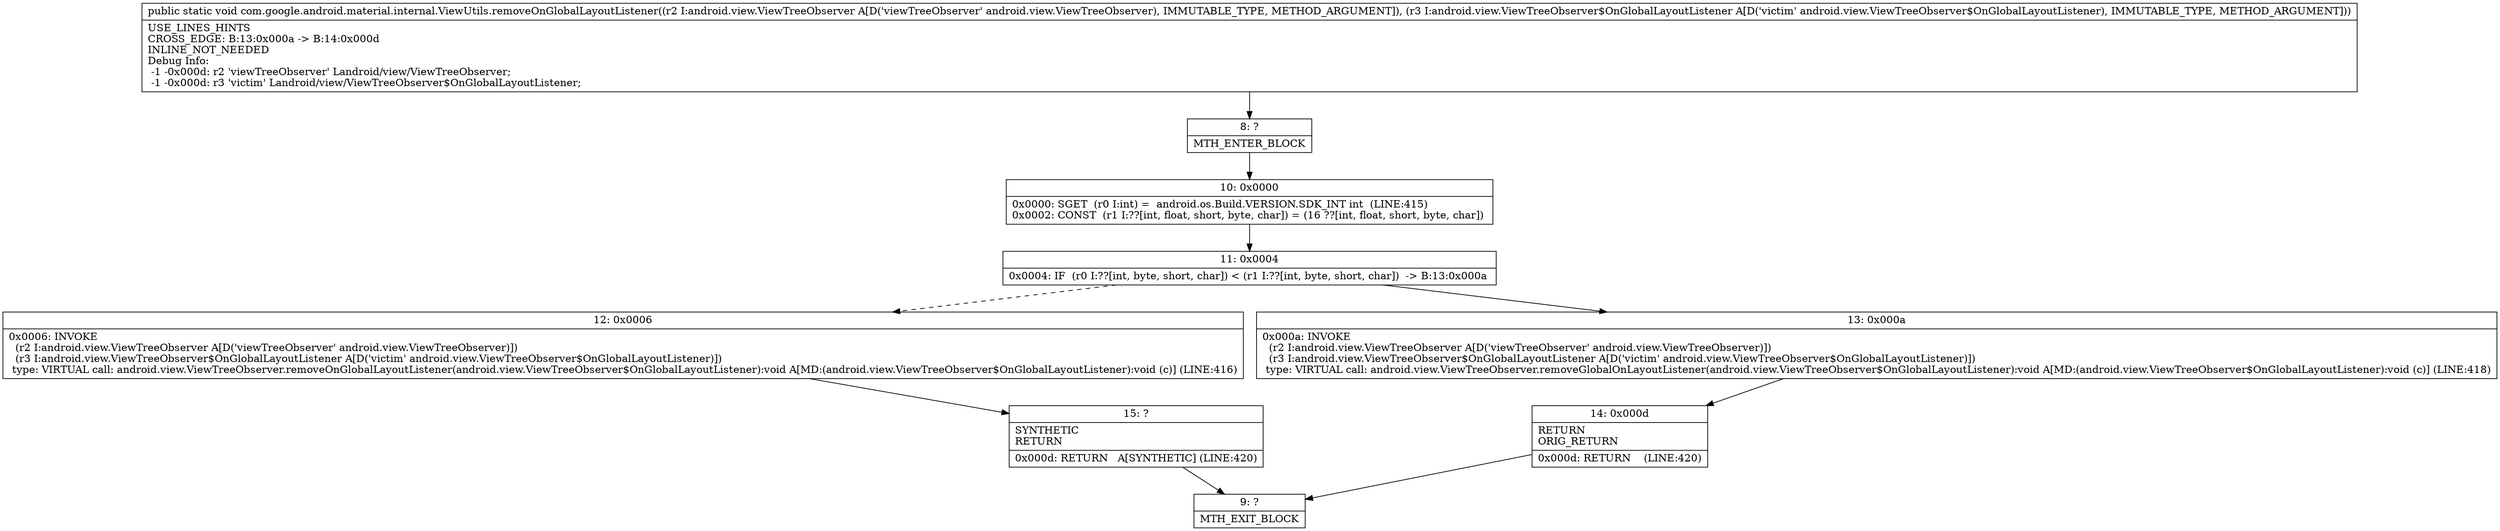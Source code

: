 digraph "CFG forcom.google.android.material.internal.ViewUtils.removeOnGlobalLayoutListener(Landroid\/view\/ViewTreeObserver;Landroid\/view\/ViewTreeObserver$OnGlobalLayoutListener;)V" {
Node_8 [shape=record,label="{8\:\ ?|MTH_ENTER_BLOCK\l}"];
Node_10 [shape=record,label="{10\:\ 0x0000|0x0000: SGET  (r0 I:int) =  android.os.Build.VERSION.SDK_INT int  (LINE:415)\l0x0002: CONST  (r1 I:??[int, float, short, byte, char]) = (16 ??[int, float, short, byte, char]) \l}"];
Node_11 [shape=record,label="{11\:\ 0x0004|0x0004: IF  (r0 I:??[int, byte, short, char]) \< (r1 I:??[int, byte, short, char])  \-\> B:13:0x000a \l}"];
Node_12 [shape=record,label="{12\:\ 0x0006|0x0006: INVOKE  \l  (r2 I:android.view.ViewTreeObserver A[D('viewTreeObserver' android.view.ViewTreeObserver)])\l  (r3 I:android.view.ViewTreeObserver$OnGlobalLayoutListener A[D('victim' android.view.ViewTreeObserver$OnGlobalLayoutListener)])\l type: VIRTUAL call: android.view.ViewTreeObserver.removeOnGlobalLayoutListener(android.view.ViewTreeObserver$OnGlobalLayoutListener):void A[MD:(android.view.ViewTreeObserver$OnGlobalLayoutListener):void (c)] (LINE:416)\l}"];
Node_15 [shape=record,label="{15\:\ ?|SYNTHETIC\lRETURN\l|0x000d: RETURN   A[SYNTHETIC] (LINE:420)\l}"];
Node_9 [shape=record,label="{9\:\ ?|MTH_EXIT_BLOCK\l}"];
Node_13 [shape=record,label="{13\:\ 0x000a|0x000a: INVOKE  \l  (r2 I:android.view.ViewTreeObserver A[D('viewTreeObserver' android.view.ViewTreeObserver)])\l  (r3 I:android.view.ViewTreeObserver$OnGlobalLayoutListener A[D('victim' android.view.ViewTreeObserver$OnGlobalLayoutListener)])\l type: VIRTUAL call: android.view.ViewTreeObserver.removeGlobalOnLayoutListener(android.view.ViewTreeObserver$OnGlobalLayoutListener):void A[MD:(android.view.ViewTreeObserver$OnGlobalLayoutListener):void (c)] (LINE:418)\l}"];
Node_14 [shape=record,label="{14\:\ 0x000d|RETURN\lORIG_RETURN\l|0x000d: RETURN    (LINE:420)\l}"];
MethodNode[shape=record,label="{public static void com.google.android.material.internal.ViewUtils.removeOnGlobalLayoutListener((r2 I:android.view.ViewTreeObserver A[D('viewTreeObserver' android.view.ViewTreeObserver), IMMUTABLE_TYPE, METHOD_ARGUMENT]), (r3 I:android.view.ViewTreeObserver$OnGlobalLayoutListener A[D('victim' android.view.ViewTreeObserver$OnGlobalLayoutListener), IMMUTABLE_TYPE, METHOD_ARGUMENT]))  | USE_LINES_HINTS\lCROSS_EDGE: B:13:0x000a \-\> B:14:0x000d\lINLINE_NOT_NEEDED\lDebug Info:\l  \-1 \-0x000d: r2 'viewTreeObserver' Landroid\/view\/ViewTreeObserver;\l  \-1 \-0x000d: r3 'victim' Landroid\/view\/ViewTreeObserver$OnGlobalLayoutListener;\l}"];
MethodNode -> Node_8;Node_8 -> Node_10;
Node_10 -> Node_11;
Node_11 -> Node_12[style=dashed];
Node_11 -> Node_13;
Node_12 -> Node_15;
Node_15 -> Node_9;
Node_13 -> Node_14;
Node_14 -> Node_9;
}

